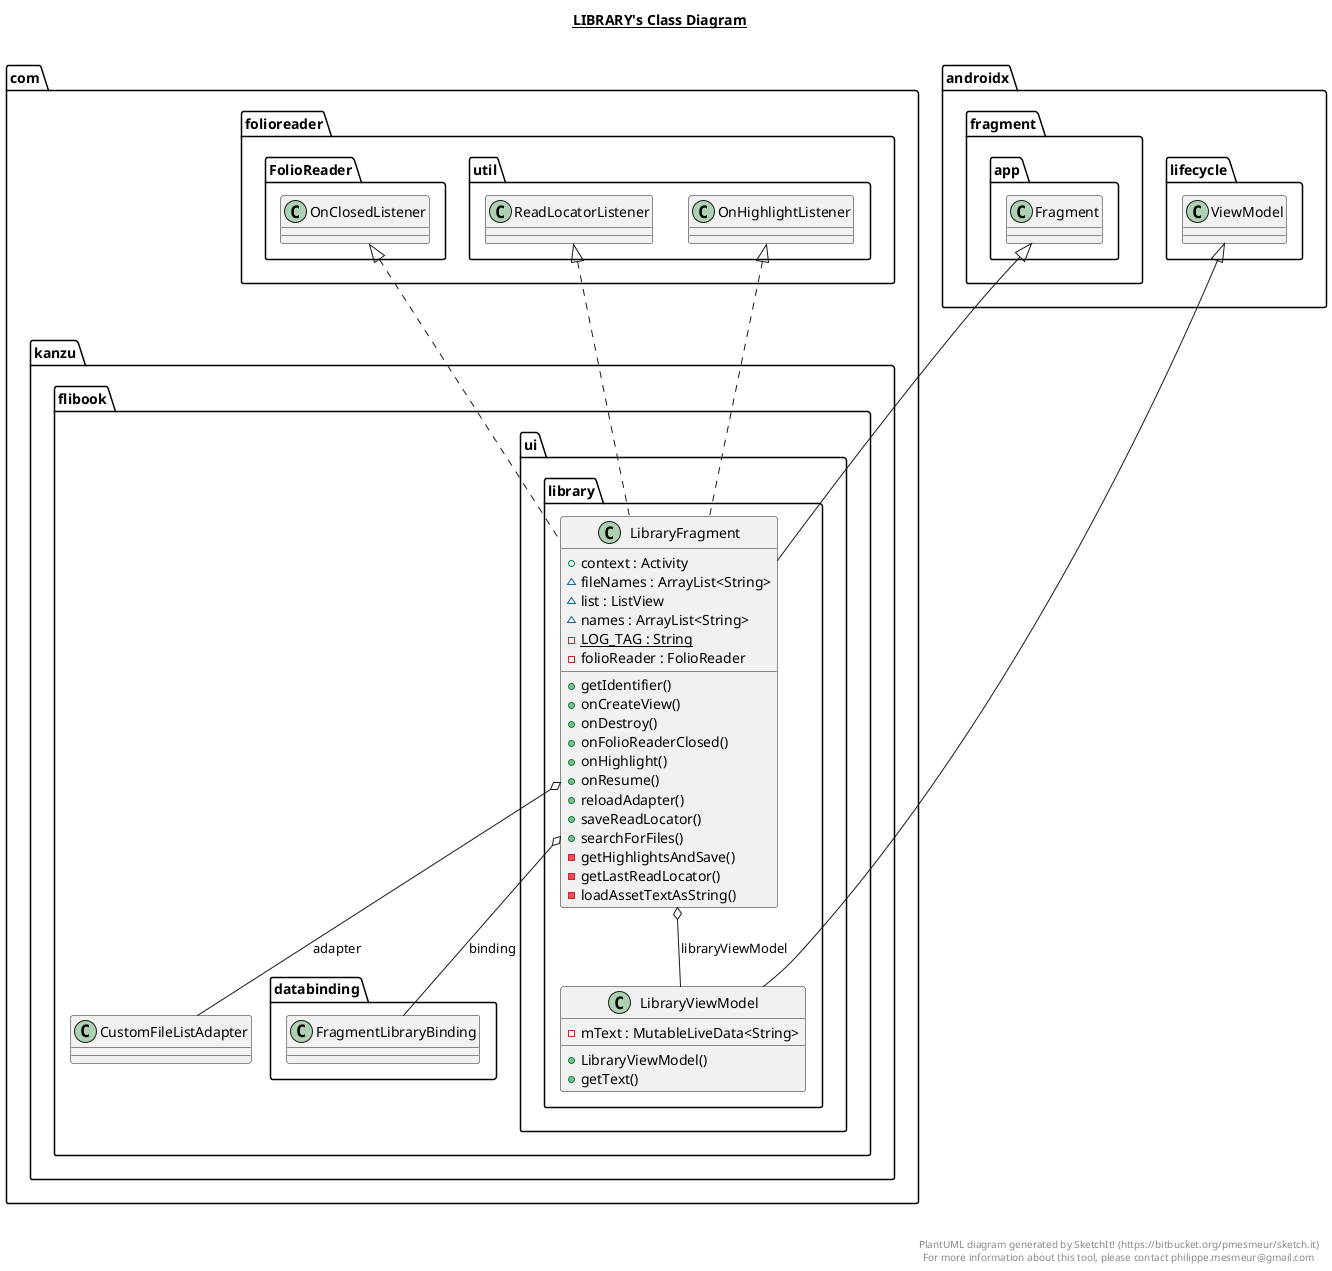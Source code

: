 @startuml

title __LIBRARY's Class Diagram__\n

  namespace com.kanzu.flibook {
    namespace ui.library {
      class com.kanzu.flibook.ui.library.LibraryFragment {
          + context : Activity
          ~ fileNames : ArrayList<String>
          ~ list : ListView
          ~ names : ArrayList<String>
          {static} - LOG_TAG : String
          - folioReader : FolioReader
          + getIdentifier()
          + onCreateView()
          + onDestroy()
          + onFolioReaderClosed()
          + onHighlight()
          + onResume()
          + reloadAdapter()
          + saveReadLocator()
          + searchForFiles()
          - getHighlightsAndSave()
          - getLastReadLocator()
          - loadAssetTextAsString()
      }
    }
  }
  

  namespace com.kanzu.flibook {
    namespace ui.library {
      class com.kanzu.flibook.ui.library.LibraryViewModel {
          - mText : MutableLiveData<String>
          + LibraryViewModel()
          + getText()
      }
    }
  }
  

  com.kanzu.flibook.ui.library.LibraryFragment .up.|> com.folioreader.FolioReader.OnClosedListener
  com.kanzu.flibook.ui.library.LibraryFragment .up.|> com.folioreader.util.OnHighlightListener
  com.kanzu.flibook.ui.library.LibraryFragment .up.|> com.folioreader.util.ReadLocatorListener
  com.kanzu.flibook.ui.library.LibraryFragment -up-|> androidx.fragment.app.Fragment
  com.kanzu.flibook.ui.library.LibraryFragment o-- com.kanzu.flibook.CustomFileListAdapter : adapter
  com.kanzu.flibook.ui.library.LibraryFragment o-- com.kanzu.flibook.databinding.FragmentLibraryBinding : binding
  com.kanzu.flibook.ui.library.LibraryFragment o-- com.kanzu.flibook.ui.library.LibraryViewModel : libraryViewModel
  com.kanzu.flibook.ui.library.LibraryViewModel -up-|> androidx.lifecycle.ViewModel


right footer


PlantUML diagram generated by SketchIt! (https://bitbucket.org/pmesmeur/sketch.it)
For more information about this tool, please contact philippe.mesmeur@gmail.com
endfooter

@enduml
